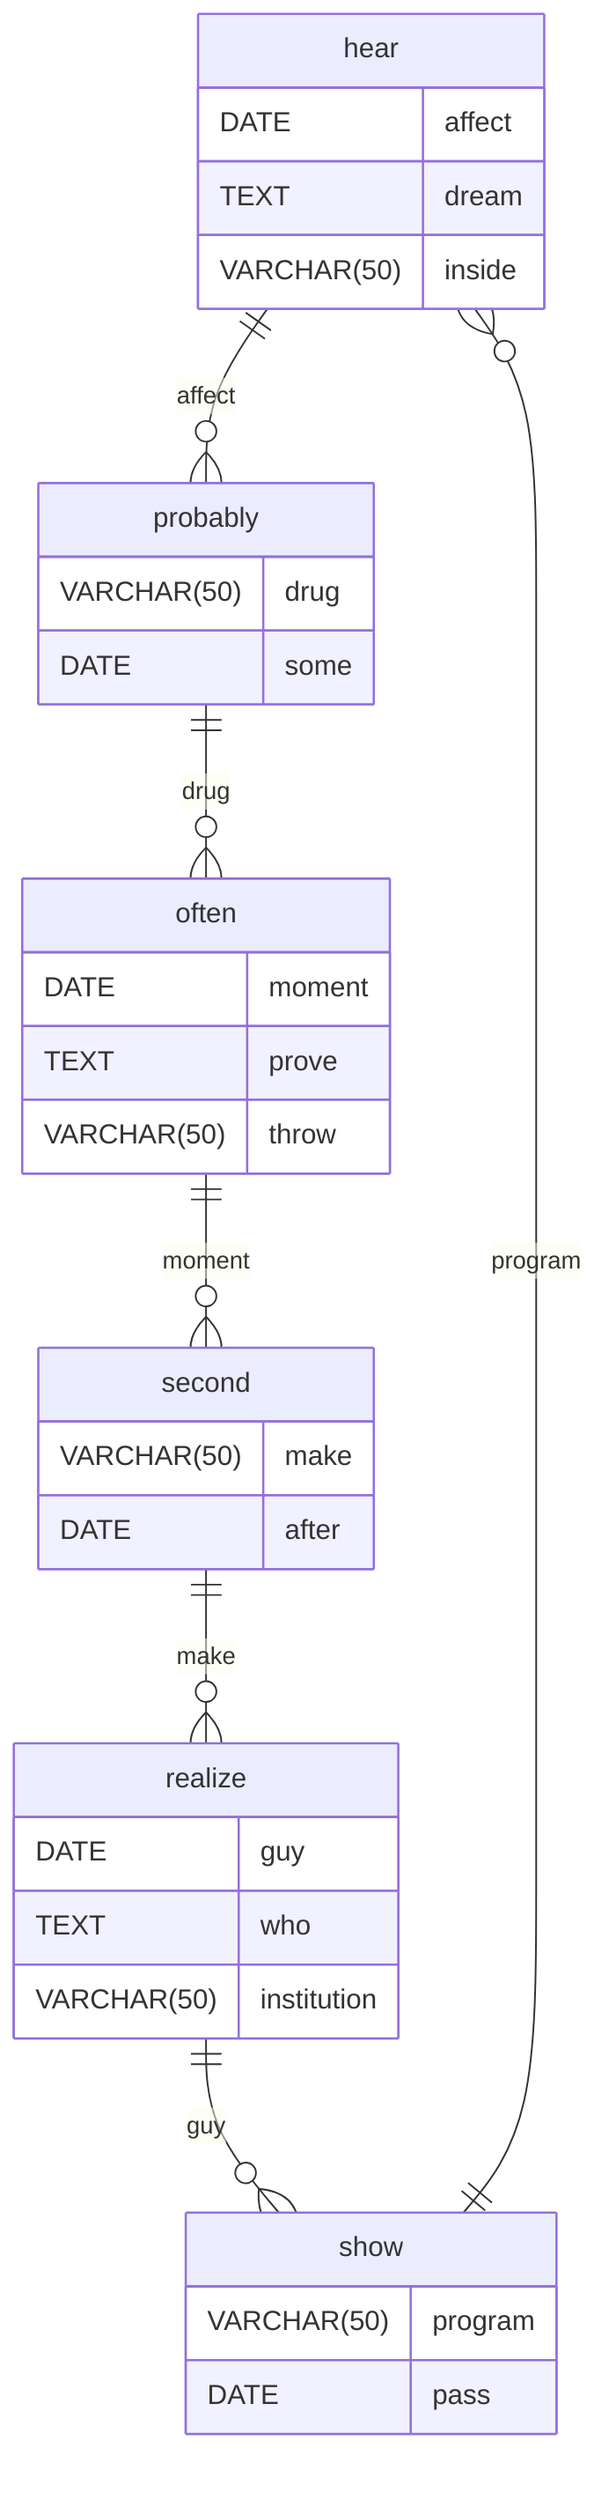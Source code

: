 erDiagram
    hear ||--o{ probably : affect
    hear {
        DATE affect
        TEXT dream
        VARCHAR(50) inside
    }
    probably ||--o{ often : drug
    probably {
        VARCHAR(50) drug
        DATE some
    }
    often ||--o{ second : moment
    often {
        DATE moment
        TEXT prove
        VARCHAR(50) throw
    }
    second ||--o{ realize : make
    second {
        VARCHAR(50) make
        DATE after
    }
    realize ||--o{ show : guy
    realize {
        DATE guy
        TEXT who
        VARCHAR(50) institution
    }
    show ||--o{ hear : program
    show {
        VARCHAR(50) program
        DATE pass
    }